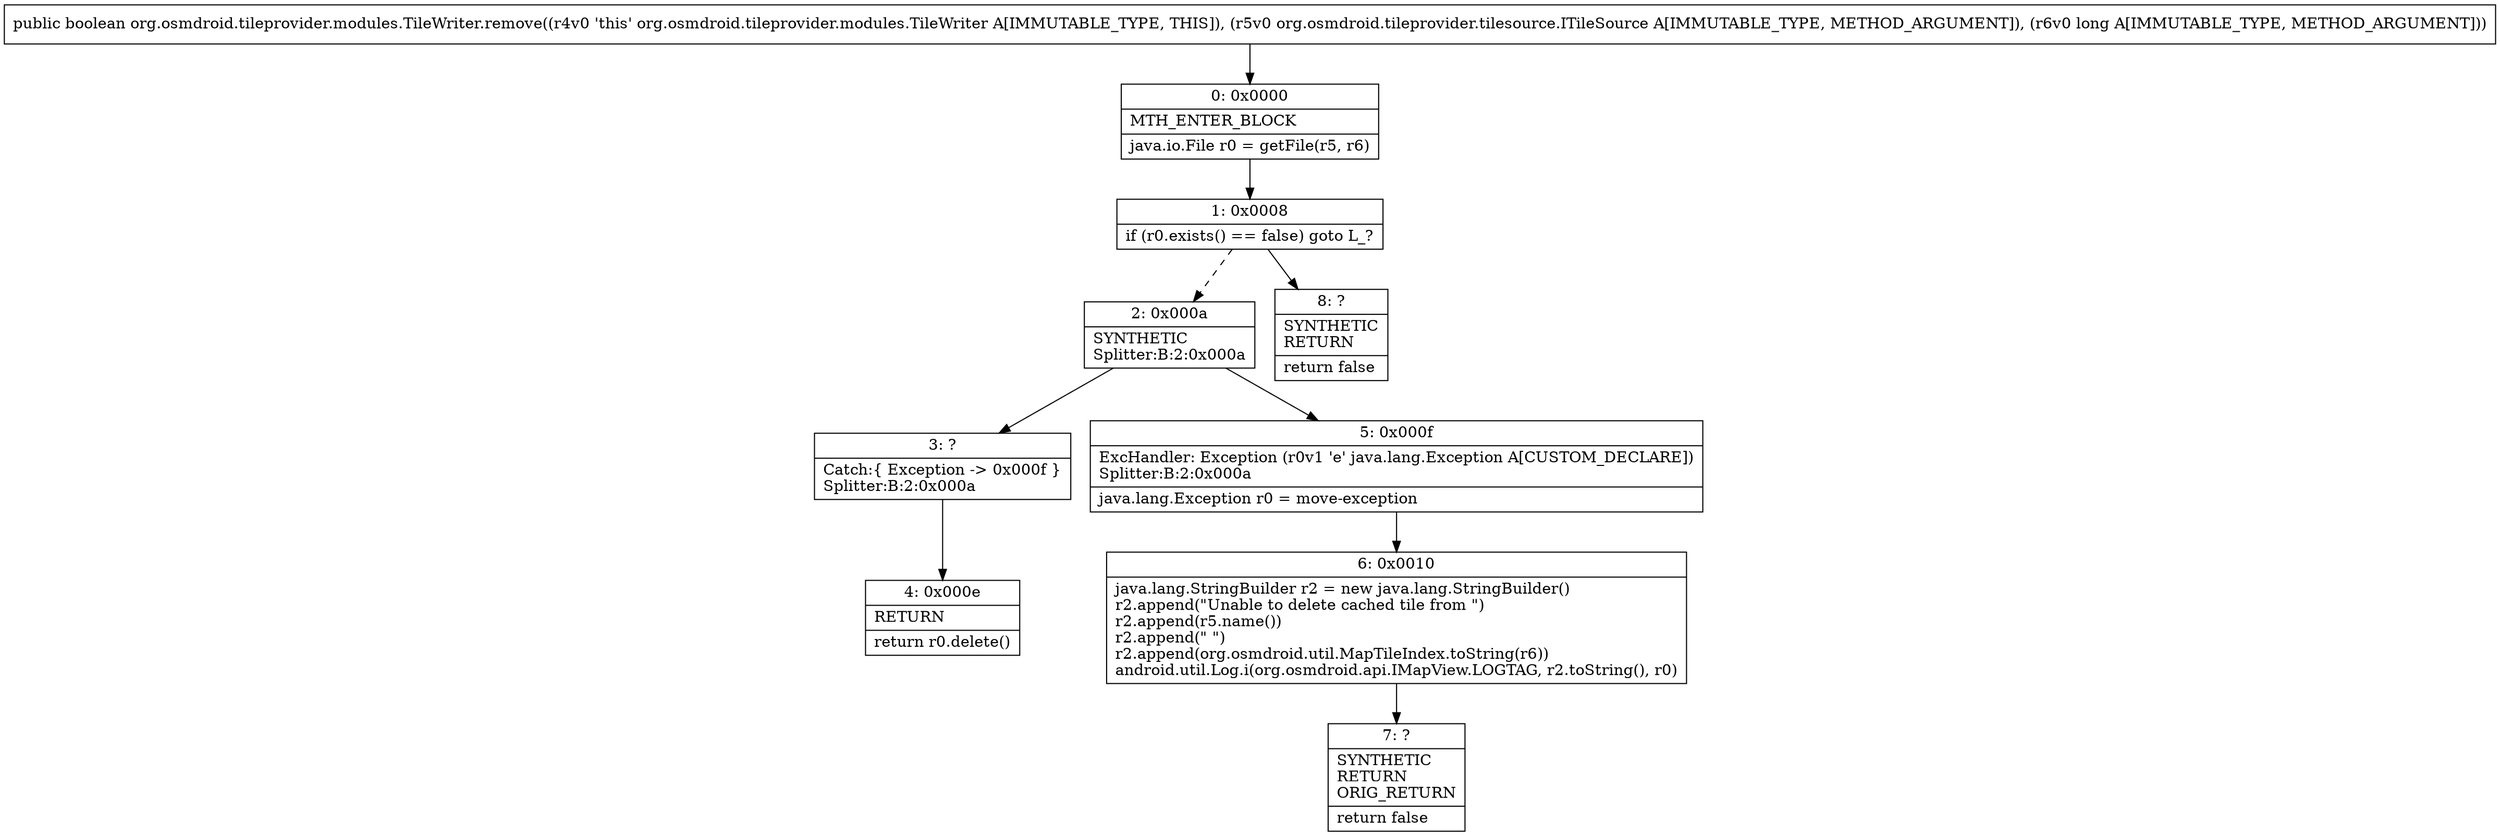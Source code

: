 digraph "CFG fororg.osmdroid.tileprovider.modules.TileWriter.remove(Lorg\/osmdroid\/tileprovider\/tilesource\/ITileSource;J)Z" {
Node_0 [shape=record,label="{0\:\ 0x0000|MTH_ENTER_BLOCK\l|java.io.File r0 = getFile(r5, r6)\l}"];
Node_1 [shape=record,label="{1\:\ 0x0008|if (r0.exists() == false) goto L_?\l}"];
Node_2 [shape=record,label="{2\:\ 0x000a|SYNTHETIC\lSplitter:B:2:0x000a\l}"];
Node_3 [shape=record,label="{3\:\ ?|Catch:\{ Exception \-\> 0x000f \}\lSplitter:B:2:0x000a\l}"];
Node_4 [shape=record,label="{4\:\ 0x000e|RETURN\l|return r0.delete()\l}"];
Node_5 [shape=record,label="{5\:\ 0x000f|ExcHandler: Exception (r0v1 'e' java.lang.Exception A[CUSTOM_DECLARE])\lSplitter:B:2:0x000a\l|java.lang.Exception r0 = move\-exception\l}"];
Node_6 [shape=record,label="{6\:\ 0x0010|java.lang.StringBuilder r2 = new java.lang.StringBuilder()\lr2.append(\"Unable to delete cached tile from \")\lr2.append(r5.name())\lr2.append(\" \")\lr2.append(org.osmdroid.util.MapTileIndex.toString(r6))\landroid.util.Log.i(org.osmdroid.api.IMapView.LOGTAG, r2.toString(), r0)\l}"];
Node_7 [shape=record,label="{7\:\ ?|SYNTHETIC\lRETURN\lORIG_RETURN\l|return false\l}"];
Node_8 [shape=record,label="{8\:\ ?|SYNTHETIC\lRETURN\l|return false\l}"];
MethodNode[shape=record,label="{public boolean org.osmdroid.tileprovider.modules.TileWriter.remove((r4v0 'this' org.osmdroid.tileprovider.modules.TileWriter A[IMMUTABLE_TYPE, THIS]), (r5v0 org.osmdroid.tileprovider.tilesource.ITileSource A[IMMUTABLE_TYPE, METHOD_ARGUMENT]), (r6v0 long A[IMMUTABLE_TYPE, METHOD_ARGUMENT])) }"];
MethodNode -> Node_0;
Node_0 -> Node_1;
Node_1 -> Node_2[style=dashed];
Node_1 -> Node_8;
Node_2 -> Node_3;
Node_2 -> Node_5;
Node_3 -> Node_4;
Node_5 -> Node_6;
Node_6 -> Node_7;
}


